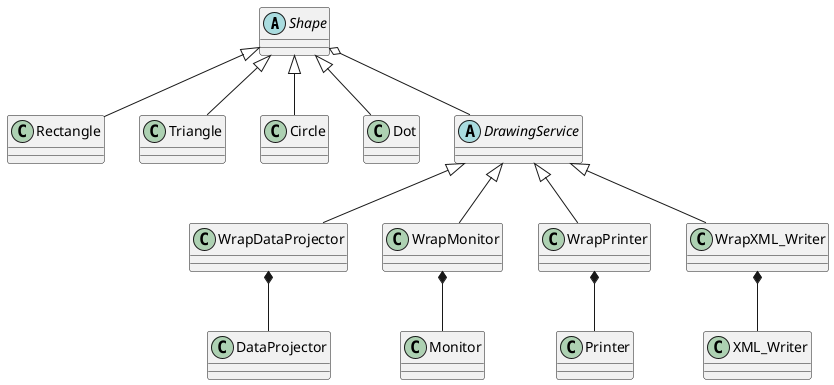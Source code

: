 @startuml

abstract class Shape
class Rectangle 
class Triangle
class Circle
class Dot 


abstract class DrawingService

class WrapDataProjector
class WrapMonitor
class WrapPrinter
class WrapXML_Writer

class DataProjector 
class Monitor 
class Printer 
class XML_Writer 

Shape <|-- Rectangle
Shape <|-- Triangle
Shape <|-- Circle
Shape <|-- Dot
Shape o-- DrawingService

DrawingService <|-- WrapDataProjector
DrawingService <|-- WrapMonitor
DrawingService <|-- WrapPrinter
DrawingService <|-- WrapXML_Writer

WrapDataProjector *-- DataProjector
WrapMonitor *-- Monitor
WrapPrinter *-- Printer
WrapXML_Writer *-- XML_Writer



@enduml